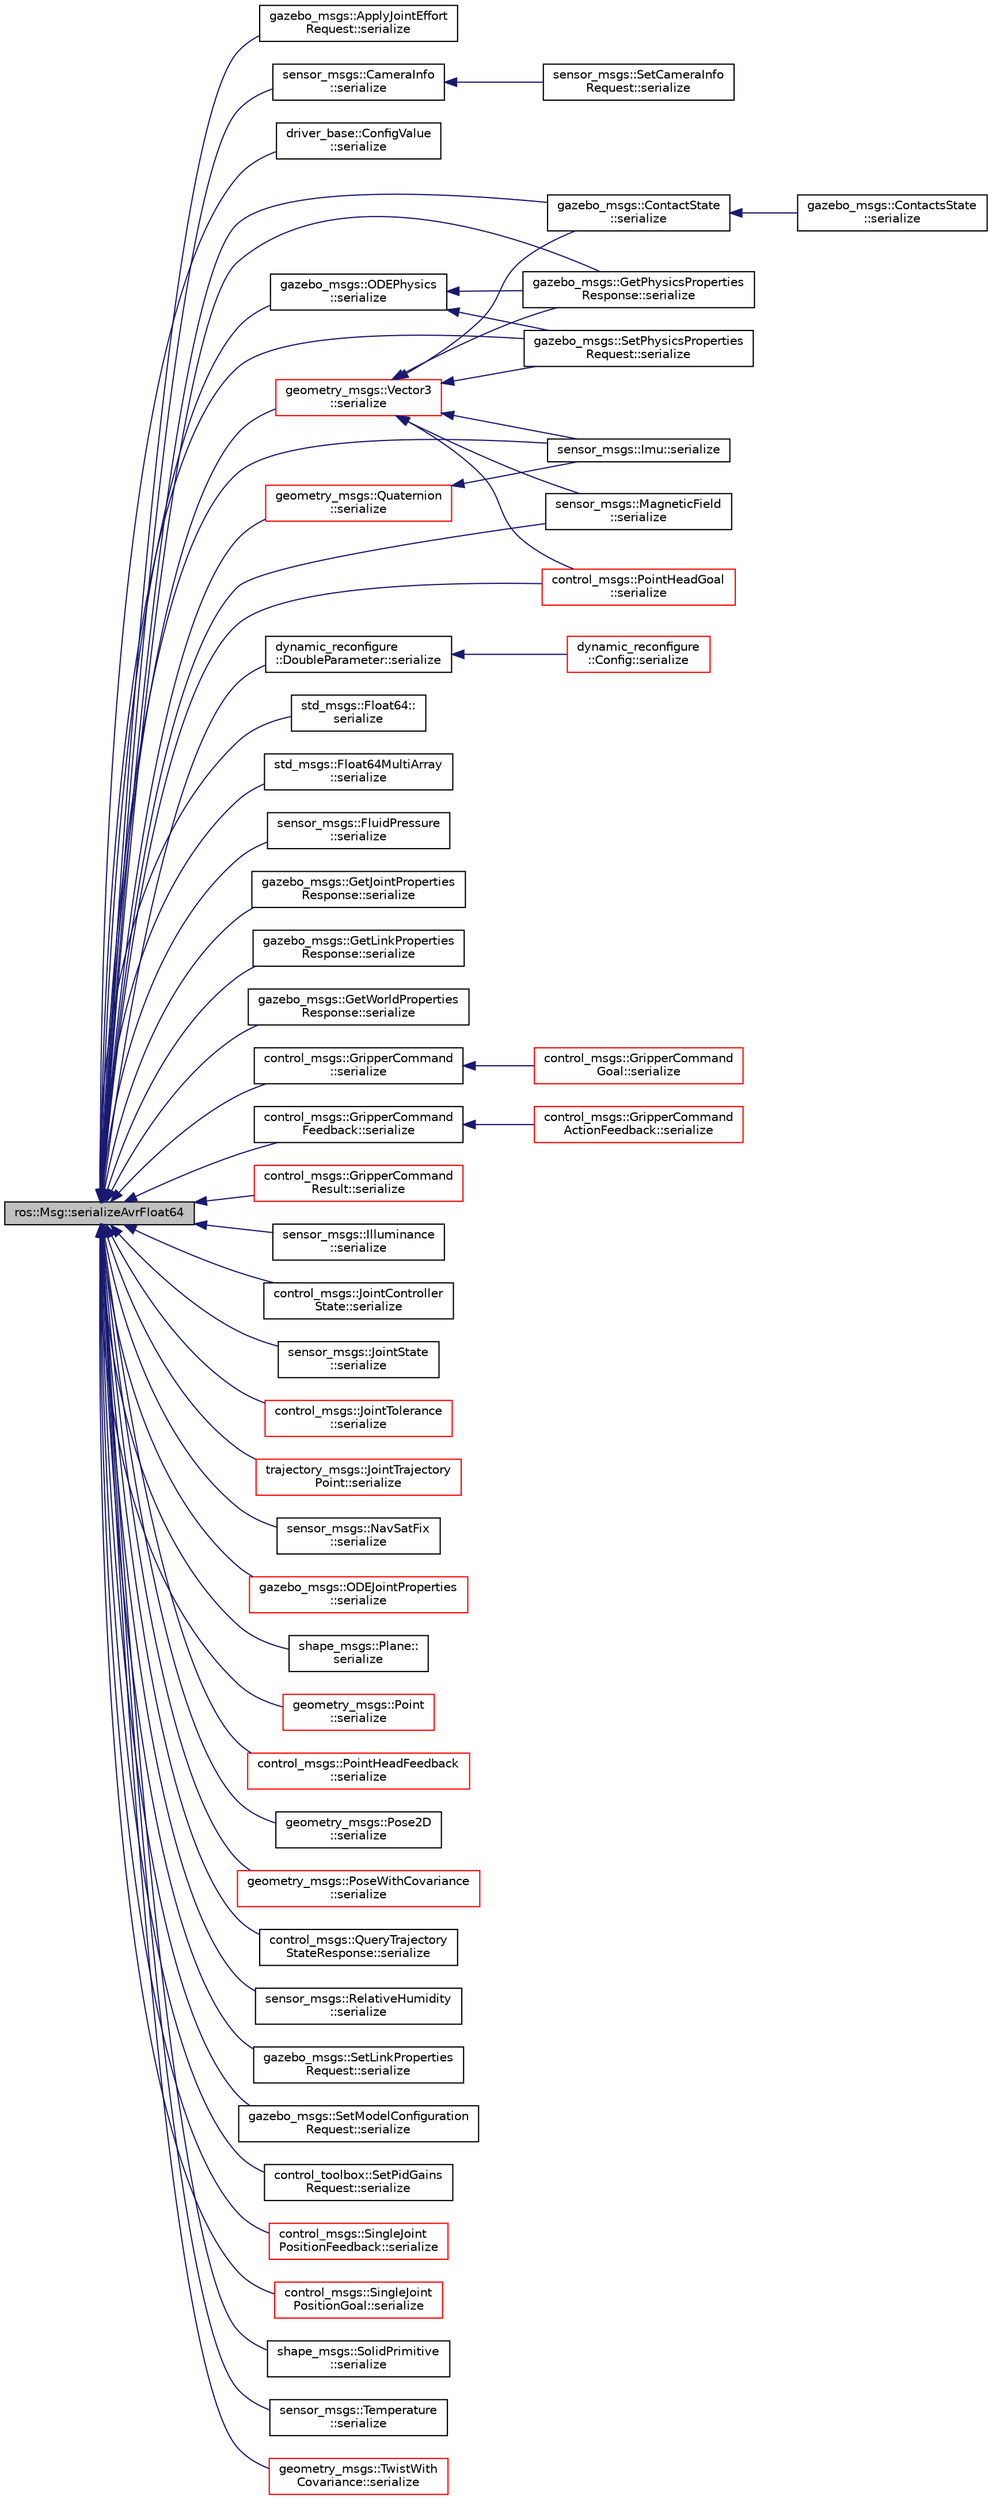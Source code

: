 digraph "ros::Msg::serializeAvrFloat64"
{
  edge [fontname="Helvetica",fontsize="10",labelfontname="Helvetica",labelfontsize="10"];
  node [fontname="Helvetica",fontsize="10",shape=record];
  rankdir="LR";
  Node1 [label="ros::Msg::serializeAvrFloat64",height=0.2,width=0.4,color="black", fillcolor="grey75", style="filled" fontcolor="black"];
  Node1 -> Node2 [dir="back",color="midnightblue",fontsize="10",style="solid",fontname="Helvetica"];
  Node2 [label="gazebo_msgs::ApplyJointEffort\lRequest::serialize",height=0.2,width=0.4,color="black", fillcolor="white", style="filled",URL="$classgazebo__msgs_1_1_apply_joint_effort_request.html#a7d5aa20c713f40519b5e8d94fa6a7c4f"];
  Node1 -> Node3 [dir="back",color="midnightblue",fontsize="10",style="solid",fontname="Helvetica"];
  Node3 [label="sensor_msgs::CameraInfo\l::serialize",height=0.2,width=0.4,color="black", fillcolor="white", style="filled",URL="$classsensor__msgs_1_1_camera_info.html#a9866e8871b298bcc2843db57eb280405"];
  Node3 -> Node4 [dir="back",color="midnightblue",fontsize="10",style="solid",fontname="Helvetica"];
  Node4 [label="sensor_msgs::SetCameraInfo\lRequest::serialize",height=0.2,width=0.4,color="black", fillcolor="white", style="filled",URL="$classsensor__msgs_1_1_set_camera_info_request.html#a30d2af505033f569573d95d046250413"];
  Node1 -> Node5 [dir="back",color="midnightblue",fontsize="10",style="solid",fontname="Helvetica"];
  Node5 [label="driver_base::ConfigValue\l::serialize",height=0.2,width=0.4,color="black", fillcolor="white", style="filled",URL="$classdriver__base_1_1_config_value.html#a11cb2e038b3570437403e3c6f75ebfc7"];
  Node1 -> Node6 [dir="back",color="midnightblue",fontsize="10",style="solid",fontname="Helvetica"];
  Node6 [label="gazebo_msgs::ContactState\l::serialize",height=0.2,width=0.4,color="black", fillcolor="white", style="filled",URL="$classgazebo__msgs_1_1_contact_state.html#a8b489e7cb9869ea321a369557d86006c"];
  Node6 -> Node7 [dir="back",color="midnightblue",fontsize="10",style="solid",fontname="Helvetica"];
  Node7 [label="gazebo_msgs::ContactsState\l::serialize",height=0.2,width=0.4,color="black", fillcolor="white", style="filled",URL="$classgazebo__msgs_1_1_contacts_state.html#a13b9fbf6198c7b4589c3d51e85b9d3c3"];
  Node1 -> Node8 [dir="back",color="midnightblue",fontsize="10",style="solid",fontname="Helvetica"];
  Node8 [label="dynamic_reconfigure\l::DoubleParameter::serialize",height=0.2,width=0.4,color="black", fillcolor="white", style="filled",URL="$classdynamic__reconfigure_1_1_double_parameter.html#a61628c47d58d6944f8ae4b9f13fd90fa"];
  Node8 -> Node9 [dir="back",color="midnightblue",fontsize="10",style="solid",fontname="Helvetica"];
  Node9 [label="dynamic_reconfigure\l::Config::serialize",height=0.2,width=0.4,color="red", fillcolor="white", style="filled",URL="$classdynamic__reconfigure_1_1_config.html#aa41c00d165d1496b801a2c92acf40d64"];
  Node1 -> Node10 [dir="back",color="midnightblue",fontsize="10",style="solid",fontname="Helvetica"];
  Node10 [label="std_msgs::Float64::\lserialize",height=0.2,width=0.4,color="black", fillcolor="white", style="filled",URL="$classstd__msgs_1_1_float64.html#adbcf999bb9d8c59cb1cdebecaa441c24"];
  Node1 -> Node11 [dir="back",color="midnightblue",fontsize="10",style="solid",fontname="Helvetica"];
  Node11 [label="std_msgs::Float64MultiArray\l::serialize",height=0.2,width=0.4,color="black", fillcolor="white", style="filled",URL="$classstd__msgs_1_1_float64_multi_array.html#a4511dc2e7cb54b4e22c0dfbf365ccc1f"];
  Node1 -> Node12 [dir="back",color="midnightblue",fontsize="10",style="solid",fontname="Helvetica"];
  Node12 [label="sensor_msgs::FluidPressure\l::serialize",height=0.2,width=0.4,color="black", fillcolor="white", style="filled",URL="$classsensor__msgs_1_1_fluid_pressure.html#ac87aa26cace11dbb718b06ad46adc997"];
  Node1 -> Node13 [dir="back",color="midnightblue",fontsize="10",style="solid",fontname="Helvetica"];
  Node13 [label="gazebo_msgs::GetJointProperties\lResponse::serialize",height=0.2,width=0.4,color="black", fillcolor="white", style="filled",URL="$classgazebo__msgs_1_1_get_joint_properties_response.html#a9e0d267d12bb918c1a2da9555962c7f9"];
  Node1 -> Node14 [dir="back",color="midnightblue",fontsize="10",style="solid",fontname="Helvetica"];
  Node14 [label="gazebo_msgs::GetLinkProperties\lResponse::serialize",height=0.2,width=0.4,color="black", fillcolor="white", style="filled",URL="$classgazebo__msgs_1_1_get_link_properties_response.html#adc6fa5ad9be85ce26d294bd7d2f5bef1"];
  Node1 -> Node15 [dir="back",color="midnightblue",fontsize="10",style="solid",fontname="Helvetica"];
  Node15 [label="gazebo_msgs::GetPhysicsProperties\lResponse::serialize",height=0.2,width=0.4,color="black", fillcolor="white", style="filled",URL="$classgazebo__msgs_1_1_get_physics_properties_response.html#a5b77a89460911effdaa33f5b4cbdfb86"];
  Node1 -> Node16 [dir="back",color="midnightblue",fontsize="10",style="solid",fontname="Helvetica"];
  Node16 [label="gazebo_msgs::GetWorldProperties\lResponse::serialize",height=0.2,width=0.4,color="black", fillcolor="white", style="filled",URL="$classgazebo__msgs_1_1_get_world_properties_response.html#a471a600c7199baf4b54ba460fd201f74"];
  Node1 -> Node17 [dir="back",color="midnightblue",fontsize="10",style="solid",fontname="Helvetica"];
  Node17 [label="control_msgs::GripperCommand\l::serialize",height=0.2,width=0.4,color="black", fillcolor="white", style="filled",URL="$classcontrol__msgs_1_1_gripper_command.html#a45ec83d767c915f2ce186e8d2b77f8b4"];
  Node17 -> Node18 [dir="back",color="midnightblue",fontsize="10",style="solid",fontname="Helvetica"];
  Node18 [label="control_msgs::GripperCommand\lGoal::serialize",height=0.2,width=0.4,color="red", fillcolor="white", style="filled",URL="$classcontrol__msgs_1_1_gripper_command_goal.html#a25827b3d1d4d54944c07fde01a2b318d"];
  Node1 -> Node19 [dir="back",color="midnightblue",fontsize="10",style="solid",fontname="Helvetica"];
  Node19 [label="control_msgs::GripperCommand\lFeedback::serialize",height=0.2,width=0.4,color="black", fillcolor="white", style="filled",URL="$classcontrol__msgs_1_1_gripper_command_feedback.html#a97ecf1a0ea3363b744cadb22ad11a143"];
  Node19 -> Node20 [dir="back",color="midnightblue",fontsize="10",style="solid",fontname="Helvetica"];
  Node20 [label="control_msgs::GripperCommand\lActionFeedback::serialize",height=0.2,width=0.4,color="red", fillcolor="white", style="filled",URL="$classcontrol__msgs_1_1_gripper_command_action_feedback.html#acc2a23cbed8c719c819bc79f83916918"];
  Node1 -> Node21 [dir="back",color="midnightblue",fontsize="10",style="solid",fontname="Helvetica"];
  Node21 [label="control_msgs::GripperCommand\lResult::serialize",height=0.2,width=0.4,color="red", fillcolor="white", style="filled",URL="$classcontrol__msgs_1_1_gripper_command_result.html#a2f6ac02dd70b5f173201668ed28c5e7f"];
  Node1 -> Node22 [dir="back",color="midnightblue",fontsize="10",style="solid",fontname="Helvetica"];
  Node22 [label="sensor_msgs::Illuminance\l::serialize",height=0.2,width=0.4,color="black", fillcolor="white", style="filled",URL="$classsensor__msgs_1_1_illuminance.html#a9e12f12e5f39d80dac3c72e48f2037a6"];
  Node1 -> Node23 [dir="back",color="midnightblue",fontsize="10",style="solid",fontname="Helvetica"];
  Node23 [label="sensor_msgs::Imu::serialize",height=0.2,width=0.4,color="black", fillcolor="white", style="filled",URL="$classsensor__msgs_1_1_imu.html#a3cf2046fd2ec602ecc05e68d6f88169d"];
  Node1 -> Node24 [dir="back",color="midnightblue",fontsize="10",style="solid",fontname="Helvetica"];
  Node24 [label="control_msgs::JointController\lState::serialize",height=0.2,width=0.4,color="black", fillcolor="white", style="filled",URL="$classcontrol__msgs_1_1_joint_controller_state.html#ad3bfd664726c9fb5ba15b3680da9c520"];
  Node1 -> Node25 [dir="back",color="midnightblue",fontsize="10",style="solid",fontname="Helvetica"];
  Node25 [label="sensor_msgs::JointState\l::serialize",height=0.2,width=0.4,color="black", fillcolor="white", style="filled",URL="$classsensor__msgs_1_1_joint_state.html#a7dec3c39f250a7160b1414e18d68d0a9"];
  Node1 -> Node26 [dir="back",color="midnightblue",fontsize="10",style="solid",fontname="Helvetica"];
  Node26 [label="control_msgs::JointTolerance\l::serialize",height=0.2,width=0.4,color="red", fillcolor="white", style="filled",URL="$classcontrol__msgs_1_1_joint_tolerance.html#a732c970394762a711745e73fa4d627cd"];
  Node1 -> Node27 [dir="back",color="midnightblue",fontsize="10",style="solid",fontname="Helvetica"];
  Node27 [label="trajectory_msgs::JointTrajectory\lPoint::serialize",height=0.2,width=0.4,color="red", fillcolor="white", style="filled",URL="$classtrajectory__msgs_1_1_joint_trajectory_point.html#a5d28baec8135375d3832c76d508a6e8a"];
  Node1 -> Node28 [dir="back",color="midnightblue",fontsize="10",style="solid",fontname="Helvetica"];
  Node28 [label="sensor_msgs::MagneticField\l::serialize",height=0.2,width=0.4,color="black", fillcolor="white", style="filled",URL="$classsensor__msgs_1_1_magnetic_field.html#a4d74fc9b3467c06ab621149e5d1da1fb"];
  Node1 -> Node29 [dir="back",color="midnightblue",fontsize="10",style="solid",fontname="Helvetica"];
  Node29 [label="sensor_msgs::NavSatFix\l::serialize",height=0.2,width=0.4,color="black", fillcolor="white", style="filled",URL="$classsensor__msgs_1_1_nav_sat_fix.html#ae67223737103a89dd19d68ecf1d49d0c"];
  Node1 -> Node30 [dir="back",color="midnightblue",fontsize="10",style="solid",fontname="Helvetica"];
  Node30 [label="gazebo_msgs::ODEJointProperties\l::serialize",height=0.2,width=0.4,color="red", fillcolor="white", style="filled",URL="$classgazebo__msgs_1_1_o_d_e_joint_properties.html#ad90f92b210780679063ec1cc7257a06d"];
  Node1 -> Node31 [dir="back",color="midnightblue",fontsize="10",style="solid",fontname="Helvetica"];
  Node31 [label="gazebo_msgs::ODEPhysics\l::serialize",height=0.2,width=0.4,color="black", fillcolor="white", style="filled",URL="$classgazebo__msgs_1_1_o_d_e_physics.html#a58afb2d053acc3d2f694d82a426754da"];
  Node31 -> Node15 [dir="back",color="midnightblue",fontsize="10",style="solid",fontname="Helvetica"];
  Node31 -> Node32 [dir="back",color="midnightblue",fontsize="10",style="solid",fontname="Helvetica"];
  Node32 [label="gazebo_msgs::SetPhysicsProperties\lRequest::serialize",height=0.2,width=0.4,color="black", fillcolor="white", style="filled",URL="$classgazebo__msgs_1_1_set_physics_properties_request.html#a5fa234ce35d12f6e6ebf1f7179a4613c"];
  Node1 -> Node33 [dir="back",color="midnightblue",fontsize="10",style="solid",fontname="Helvetica"];
  Node33 [label="shape_msgs::Plane::\lserialize",height=0.2,width=0.4,color="black", fillcolor="white", style="filled",URL="$classshape__msgs_1_1_plane.html#ab2b6f1ffc330181e64399fef268cd665"];
  Node1 -> Node34 [dir="back",color="midnightblue",fontsize="10",style="solid",fontname="Helvetica"];
  Node34 [label="geometry_msgs::Point\l::serialize",height=0.2,width=0.4,color="red", fillcolor="white", style="filled",URL="$classgeometry__msgs_1_1_point.html#a00024cb4ba801f58a690351352c7736f"];
  Node1 -> Node35 [dir="back",color="midnightblue",fontsize="10",style="solid",fontname="Helvetica"];
  Node35 [label="control_msgs::PointHeadFeedback\l::serialize",height=0.2,width=0.4,color="red", fillcolor="white", style="filled",URL="$classcontrol__msgs_1_1_point_head_feedback.html#aca6d8f281bfd18ec93e67395f1dea7e9"];
  Node1 -> Node36 [dir="back",color="midnightblue",fontsize="10",style="solid",fontname="Helvetica"];
  Node36 [label="control_msgs::PointHeadGoal\l::serialize",height=0.2,width=0.4,color="red", fillcolor="white", style="filled",URL="$classcontrol__msgs_1_1_point_head_goal.html#a0af990ae43a37be31e31d9c70dcf2d91"];
  Node1 -> Node37 [dir="back",color="midnightblue",fontsize="10",style="solid",fontname="Helvetica"];
  Node37 [label="geometry_msgs::Pose2D\l::serialize",height=0.2,width=0.4,color="black", fillcolor="white", style="filled",URL="$classgeometry__msgs_1_1_pose2_d.html#ab228e577295d6d5e081b5eec1ba65830"];
  Node1 -> Node38 [dir="back",color="midnightblue",fontsize="10",style="solid",fontname="Helvetica"];
  Node38 [label="geometry_msgs::PoseWithCovariance\l::serialize",height=0.2,width=0.4,color="red", fillcolor="white", style="filled",URL="$classgeometry__msgs_1_1_pose_with_covariance.html#a1c26ee24661f201474f43096a8eca25b"];
  Node1 -> Node39 [dir="back",color="midnightblue",fontsize="10",style="solid",fontname="Helvetica"];
  Node39 [label="geometry_msgs::Quaternion\l::serialize",height=0.2,width=0.4,color="red", fillcolor="white", style="filled",URL="$classgeometry__msgs_1_1_quaternion.html#a0f1aa1b8b10fffdc9cfb69eb5198a687"];
  Node39 -> Node23 [dir="back",color="midnightblue",fontsize="10",style="solid",fontname="Helvetica"];
  Node1 -> Node40 [dir="back",color="midnightblue",fontsize="10",style="solid",fontname="Helvetica"];
  Node40 [label="control_msgs::QueryTrajectory\lStateResponse::serialize",height=0.2,width=0.4,color="black", fillcolor="white", style="filled",URL="$classcontrol__msgs_1_1_query_trajectory_state_response.html#a8c76fab70529beaea3a12a09f97ce9c0"];
  Node1 -> Node41 [dir="back",color="midnightblue",fontsize="10",style="solid",fontname="Helvetica"];
  Node41 [label="sensor_msgs::RelativeHumidity\l::serialize",height=0.2,width=0.4,color="black", fillcolor="white", style="filled",URL="$classsensor__msgs_1_1_relative_humidity.html#a4f5ea130359bc1338acc99f4939205e8"];
  Node1 -> Node42 [dir="back",color="midnightblue",fontsize="10",style="solid",fontname="Helvetica"];
  Node42 [label="gazebo_msgs::SetLinkProperties\lRequest::serialize",height=0.2,width=0.4,color="black", fillcolor="white", style="filled",URL="$classgazebo__msgs_1_1_set_link_properties_request.html#a21e595e262bbd9679b9a4ece5c1dfb88"];
  Node1 -> Node43 [dir="back",color="midnightblue",fontsize="10",style="solid",fontname="Helvetica"];
  Node43 [label="gazebo_msgs::SetModelConfiguration\lRequest::serialize",height=0.2,width=0.4,color="black", fillcolor="white", style="filled",URL="$classgazebo__msgs_1_1_set_model_configuration_request.html#ac9c859738e9a51a6861e43e4d92062ef"];
  Node1 -> Node32 [dir="back",color="midnightblue",fontsize="10",style="solid",fontname="Helvetica"];
  Node1 -> Node44 [dir="back",color="midnightblue",fontsize="10",style="solid",fontname="Helvetica"];
  Node44 [label="control_toolbox::SetPidGains\lRequest::serialize",height=0.2,width=0.4,color="black", fillcolor="white", style="filled",URL="$classcontrol__toolbox_1_1_set_pid_gains_request.html#a029bc8202192b61112f23b23f214f38d"];
  Node1 -> Node45 [dir="back",color="midnightblue",fontsize="10",style="solid",fontname="Helvetica"];
  Node45 [label="control_msgs::SingleJoint\lPositionFeedback::serialize",height=0.2,width=0.4,color="red", fillcolor="white", style="filled",URL="$classcontrol__msgs_1_1_single_joint_position_feedback.html#a6b515cbafdfece78d7dad628d37e9ed4"];
  Node1 -> Node46 [dir="back",color="midnightblue",fontsize="10",style="solid",fontname="Helvetica"];
  Node46 [label="control_msgs::SingleJoint\lPositionGoal::serialize",height=0.2,width=0.4,color="red", fillcolor="white", style="filled",URL="$classcontrol__msgs_1_1_single_joint_position_goal.html#a800e57431a91d9d975f3277aaeafbe4f"];
  Node1 -> Node47 [dir="back",color="midnightblue",fontsize="10",style="solid",fontname="Helvetica"];
  Node47 [label="shape_msgs::SolidPrimitive\l::serialize",height=0.2,width=0.4,color="black", fillcolor="white", style="filled",URL="$classshape__msgs_1_1_solid_primitive.html#aff48b537a84dd1cd7cb51dcc21c7050e"];
  Node1 -> Node48 [dir="back",color="midnightblue",fontsize="10",style="solid",fontname="Helvetica"];
  Node48 [label="sensor_msgs::Temperature\l::serialize",height=0.2,width=0.4,color="black", fillcolor="white", style="filled",URL="$classsensor__msgs_1_1_temperature.html#a7f216b2c5e47b3970f5d3a122d879ed2"];
  Node1 -> Node49 [dir="back",color="midnightblue",fontsize="10",style="solid",fontname="Helvetica"];
  Node49 [label="geometry_msgs::TwistWith\lCovariance::serialize",height=0.2,width=0.4,color="red", fillcolor="white", style="filled",URL="$classgeometry__msgs_1_1_twist_with_covariance.html#a0c2e8f02cc22da446148d914405cca7b"];
  Node1 -> Node50 [dir="back",color="midnightblue",fontsize="10",style="solid",fontname="Helvetica"];
  Node50 [label="geometry_msgs::Vector3\l::serialize",height=0.2,width=0.4,color="red", fillcolor="white", style="filled",URL="$classgeometry__msgs_1_1_vector3.html#a9efc8f24d66f04a2c74710aec1cb611a"];
  Node50 -> Node6 [dir="back",color="midnightblue",fontsize="10",style="solid",fontname="Helvetica"];
  Node50 -> Node15 [dir="back",color="midnightblue",fontsize="10",style="solid",fontname="Helvetica"];
  Node50 -> Node23 [dir="back",color="midnightblue",fontsize="10",style="solid",fontname="Helvetica"];
  Node50 -> Node28 [dir="back",color="midnightblue",fontsize="10",style="solid",fontname="Helvetica"];
  Node50 -> Node36 [dir="back",color="midnightblue",fontsize="10",style="solid",fontname="Helvetica"];
  Node50 -> Node32 [dir="back",color="midnightblue",fontsize="10",style="solid",fontname="Helvetica"];
}
